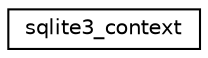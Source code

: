 digraph "Graphical Class Hierarchy"
{
 // LATEX_PDF_SIZE
  edge [fontname="Helvetica",fontsize="10",labelfontname="Helvetica",labelfontsize="10"];
  node [fontname="Helvetica",fontsize="10",shape=record];
  rankdir="LR";
  Node0 [label="sqlite3_context",height=0.2,width=0.4,color="black", fillcolor="white", style="filled",URL="$db/d1b/sqlite3_8c.html#d8/ddd/structsqlite3__context",tooltip=" "];
}
